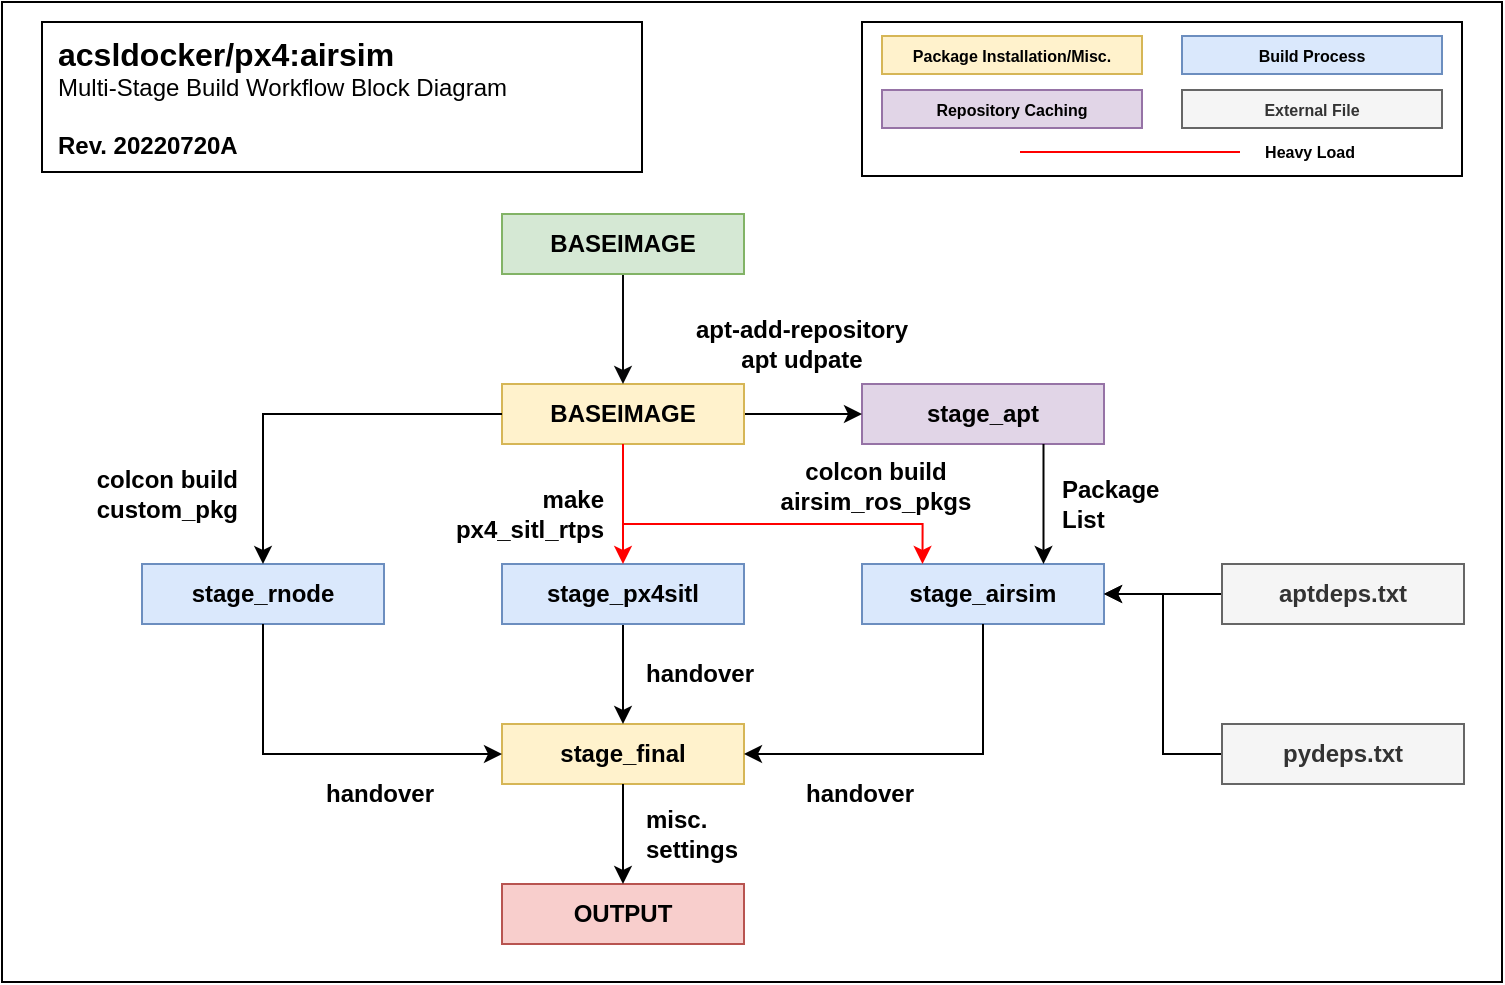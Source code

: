 <mxfile version="19.0.3" type="device"><diagram id="kaTXGrEO2rronQQT1uGz" name="페이지-1"><mxGraphModel dx="1185" dy="714" grid="1" gridSize="10" guides="1" tooltips="1" connect="1" arrows="1" fold="1" page="1" pageScale="1" pageWidth="827" pageHeight="1169" math="0" shadow="0"><root><mxCell id="0"/><mxCell id="1" parent="0"/><mxCell id="1TW13PEGN8Mymn5gheIy-78" value="" style="rounded=0;whiteSpace=wrap;html=1;fontSize=8;" parent="1" vertex="1"><mxGeometry x="20" y="10" width="750" height="490" as="geometry"/></mxCell><mxCell id="1TW13PEGN8Mymn5gheIy-71" value="&lt;font style=&quot;font-size: 16px;&quot;&gt;&lt;b&gt;acsldocker/px4:airsim&lt;/b&gt;&lt;/font&gt;&lt;br&gt;Multi-Stage Build Workflow Block Diagram&lt;br&gt;&lt;br&gt;&lt;b&gt;Rev. 20220720A&lt;/b&gt;" style="rounded=0;whiteSpace=wrap;html=1;align=left;spacingLeft=6;verticalAlign=top;" parent="1" vertex="1"><mxGeometry x="40" y="20" width="300" height="75" as="geometry"/></mxCell><mxCell id="48LjGq25ObeaybIV9xlj-44" value="" style="group" vertex="1" connectable="0" parent="1"><mxGeometry x="450" y="20" width="300" height="77" as="geometry"/></mxCell><mxCell id="1TW13PEGN8Mymn5gheIy-77" value="" style="rounded=0;whiteSpace=wrap;html=1;fontSize=8;" parent="48LjGq25ObeaybIV9xlj-44" vertex="1"><mxGeometry width="300" height="77" as="geometry"/></mxCell><mxCell id="1TW13PEGN8Mymn5gheIy-73" value="&lt;font style=&quot;font-size: 8px;&quot;&gt;Package Installation/Misc.&lt;/font&gt;" style="rounded=0;whiteSpace=wrap;html=1;fillColor=#fff2cc;strokeColor=#d6b656;fontStyle=1;fontSize=8;" parent="48LjGq25ObeaybIV9xlj-44" vertex="1"><mxGeometry x="10" y="7" width="130" height="19" as="geometry"/></mxCell><mxCell id="1TW13PEGN8Mymn5gheIy-74" value="&lt;font style=&quot;font-size: 8px;&quot;&gt;Repository Caching&lt;/font&gt;" style="rounded=0;whiteSpace=wrap;html=1;fillColor=#e1d5e7;strokeColor=#9673a6;fontStyle=1;fontSize=8;" parent="48LjGq25ObeaybIV9xlj-44" vertex="1"><mxGeometry x="10" y="34" width="130" height="19" as="geometry"/></mxCell><mxCell id="1TW13PEGN8Mymn5gheIy-75" value="Build Process" style="rounded=0;whiteSpace=wrap;html=1;fillColor=#dae8fc;strokeColor=#6c8ebf;fontStyle=1;fontSize=8;" parent="48LjGq25ObeaybIV9xlj-44" vertex="1"><mxGeometry x="160" y="7" width="130" height="19" as="geometry"/></mxCell><mxCell id="1TW13PEGN8Mymn5gheIy-76" value="External File" style="rounded=0;whiteSpace=wrap;html=1;fillColor=#f5f5f5;strokeColor=#666666;fontStyle=1;fontSize=8;fontColor=#333333;" parent="48LjGq25ObeaybIV9xlj-44" vertex="1"><mxGeometry x="160" y="34" width="130" height="19" as="geometry"/></mxCell><mxCell id="1TW13PEGN8Mymn5gheIy-81" value="" style="endArrow=none;html=1;rounded=0;fontSize=8;strokeColor=#FF0000;" parent="48LjGq25ObeaybIV9xlj-44" edge="1"><mxGeometry width="50" height="50" relative="1" as="geometry"><mxPoint x="79" y="65" as="sourcePoint"/><mxPoint x="189" y="65" as="targetPoint"/></mxGeometry></mxCell><mxCell id="1TW13PEGN8Mymn5gheIy-82" value="&lt;b&gt;Heavy Load&lt;/b&gt;" style="text;html=1;strokeColor=none;fillColor=none;align=center;verticalAlign=middle;whiteSpace=wrap;rounded=0;fontSize=8;" parent="48LjGq25ObeaybIV9xlj-44" vertex="1"><mxGeometry x="193.5" y="56.5" width="60" height="17" as="geometry"/></mxCell><mxCell id="48LjGq25ObeaybIV9xlj-48" value="" style="group" vertex="1" connectable="0" parent="1"><mxGeometry x="40" y="116" width="711" height="365" as="geometry"/></mxCell><mxCell id="48LjGq25ObeaybIV9xlj-1" value="stage_apt" style="rounded=0;whiteSpace=wrap;html=1;fillColor=#e1d5e7;strokeColor=#9673a6;fontStyle=1" vertex="1" parent="48LjGq25ObeaybIV9xlj-48"><mxGeometry x="410" y="85" width="121" height="30" as="geometry"/></mxCell><mxCell id="48LjGq25ObeaybIV9xlj-2" value="stage_airsim" style="rounded=0;whiteSpace=wrap;html=1;fillColor=#dae8fc;strokeColor=#6c8ebf;fontStyle=1" vertex="1" parent="48LjGq25ObeaybIV9xlj-48"><mxGeometry x="410" y="175" width="121" height="30" as="geometry"/></mxCell><mxCell id="48LjGq25ObeaybIV9xlj-20" style="edgeStyle=orthogonalEdgeStyle;rounded=0;orthogonalLoop=1;jettySize=auto;html=1;exitX=0.75;exitY=1;exitDx=0;exitDy=0;entryX=0.75;entryY=0;entryDx=0;entryDy=0;" edge="1" parent="48LjGq25ObeaybIV9xlj-48" source="48LjGq25ObeaybIV9xlj-1" target="48LjGq25ObeaybIV9xlj-2"><mxGeometry relative="1" as="geometry"/></mxCell><mxCell id="48LjGq25ObeaybIV9xlj-16" style="edgeStyle=orthogonalEdgeStyle;rounded=0;orthogonalLoop=1;jettySize=auto;html=1;exitX=1;exitY=0.5;exitDx=0;exitDy=0;entryX=0;entryY=0.5;entryDx=0;entryDy=0;" edge="1" parent="48LjGq25ObeaybIV9xlj-48" source="48LjGq25ObeaybIV9xlj-3" target="48LjGq25ObeaybIV9xlj-1"><mxGeometry relative="1" as="geometry"/></mxCell><mxCell id="48LjGq25ObeaybIV9xlj-21" style="edgeStyle=orthogonalEdgeStyle;rounded=0;orthogonalLoop=1;jettySize=auto;html=1;exitX=0.5;exitY=1;exitDx=0;exitDy=0;entryX=0.25;entryY=0;entryDx=0;entryDy=0;fontColor=#FF0000;strokeColor=#FF0000;" edge="1" parent="48LjGq25ObeaybIV9xlj-48" source="48LjGq25ObeaybIV9xlj-3" target="48LjGq25ObeaybIV9xlj-2"><mxGeometry relative="1" as="geometry"><Array as="points"><mxPoint x="291" y="155"/><mxPoint x="440" y="155"/></Array></mxGeometry></mxCell><mxCell id="48LjGq25ObeaybIV9xlj-3" value="BASEIMAGE" style="rounded=0;whiteSpace=wrap;html=1;fillColor=#fff2cc;strokeColor=#d6b656;fontStyle=1" vertex="1" parent="48LjGq25ObeaybIV9xlj-48"><mxGeometry x="230" y="85" width="121" height="30" as="geometry"/></mxCell><mxCell id="48LjGq25ObeaybIV9xlj-4" value="stage_rnode" style="rounded=0;whiteSpace=wrap;html=1;fillColor=#dae8fc;strokeColor=#6c8ebf;fontStyle=1" vertex="1" parent="48LjGq25ObeaybIV9xlj-48"><mxGeometry x="50" y="175" width="121" height="30" as="geometry"/></mxCell><mxCell id="48LjGq25ObeaybIV9xlj-19" style="edgeStyle=orthogonalEdgeStyle;rounded=0;orthogonalLoop=1;jettySize=auto;html=1;exitX=0;exitY=0.5;exitDx=0;exitDy=0;" edge="1" parent="48LjGq25ObeaybIV9xlj-48" source="48LjGq25ObeaybIV9xlj-3" target="48LjGq25ObeaybIV9xlj-4"><mxGeometry relative="1" as="geometry"/></mxCell><mxCell id="48LjGq25ObeaybIV9xlj-5" value="stage_final" style="rounded=0;whiteSpace=wrap;html=1;fillColor=#fff2cc;strokeColor=#d6b656;fontStyle=1" vertex="1" parent="48LjGq25ObeaybIV9xlj-48"><mxGeometry x="230" y="255" width="121" height="30" as="geometry"/></mxCell><mxCell id="48LjGq25ObeaybIV9xlj-23" style="edgeStyle=orthogonalEdgeStyle;rounded=0;orthogonalLoop=1;jettySize=auto;html=1;exitX=0.5;exitY=1;exitDx=0;exitDy=0;entryX=1;entryY=0.5;entryDx=0;entryDy=0;" edge="1" parent="48LjGq25ObeaybIV9xlj-48" source="48LjGq25ObeaybIV9xlj-2" target="48LjGq25ObeaybIV9xlj-5"><mxGeometry relative="1" as="geometry"/></mxCell><mxCell id="48LjGq25ObeaybIV9xlj-24" style="edgeStyle=orthogonalEdgeStyle;rounded=0;orthogonalLoop=1;jettySize=auto;html=1;exitX=0.5;exitY=1;exitDx=0;exitDy=0;entryX=0;entryY=0.5;entryDx=0;entryDy=0;" edge="1" parent="48LjGq25ObeaybIV9xlj-48" source="48LjGq25ObeaybIV9xlj-4" target="48LjGq25ObeaybIV9xlj-5"><mxGeometry relative="1" as="geometry"/></mxCell><mxCell id="48LjGq25ObeaybIV9xlj-22" style="edgeStyle=orthogonalEdgeStyle;rounded=0;orthogonalLoop=1;jettySize=auto;html=1;exitX=0.5;exitY=1;exitDx=0;exitDy=0;entryX=0.5;entryY=0;entryDx=0;entryDy=0;" edge="1" parent="48LjGq25ObeaybIV9xlj-48" source="48LjGq25ObeaybIV9xlj-6" target="48LjGq25ObeaybIV9xlj-5"><mxGeometry relative="1" as="geometry"/></mxCell><mxCell id="48LjGq25ObeaybIV9xlj-6" value="stage_px4sitl" style="rounded=0;whiteSpace=wrap;html=1;fillColor=#dae8fc;strokeColor=#6c8ebf;fontStyle=1" vertex="1" parent="48LjGq25ObeaybIV9xlj-48"><mxGeometry x="230" y="175" width="121" height="30" as="geometry"/></mxCell><mxCell id="48LjGq25ObeaybIV9xlj-18" style="edgeStyle=orthogonalEdgeStyle;rounded=0;orthogonalLoop=1;jettySize=auto;html=1;exitX=0.5;exitY=1;exitDx=0;exitDy=0;strokeColor=#FF0000;" edge="1" parent="48LjGq25ObeaybIV9xlj-48" source="48LjGq25ObeaybIV9xlj-3" target="48LjGq25ObeaybIV9xlj-6"><mxGeometry relative="1" as="geometry"/></mxCell><mxCell id="48LjGq25ObeaybIV9xlj-25" value="OUTPUT" style="rounded=0;whiteSpace=wrap;html=1;fillColor=#f8cecc;strokeColor=#b85450;fontStyle=1" vertex="1" parent="48LjGq25ObeaybIV9xlj-48"><mxGeometry x="230" y="335" width="121" height="30" as="geometry"/></mxCell><mxCell id="48LjGq25ObeaybIV9xlj-27" style="edgeStyle=orthogonalEdgeStyle;rounded=0;orthogonalLoop=1;jettySize=auto;html=1;exitX=0.5;exitY=1;exitDx=0;exitDy=0;" edge="1" parent="48LjGq25ObeaybIV9xlj-48" source="48LjGq25ObeaybIV9xlj-5" target="48LjGq25ObeaybIV9xlj-25"><mxGeometry relative="1" as="geometry"/></mxCell><mxCell id="48LjGq25ObeaybIV9xlj-28" value="apt-add-repository&lt;br&gt;apt udpate" style="text;html=1;strokeColor=none;fillColor=none;align=center;verticalAlign=middle;whiteSpace=wrap;rounded=0;fontStyle=1" vertex="1" parent="48LjGq25ObeaybIV9xlj-48"><mxGeometry x="325" y="50" width="110" height="30" as="geometry"/></mxCell><mxCell id="48LjGq25ObeaybIV9xlj-30" value="colcon build&lt;br&gt;custom_pkg" style="text;html=1;strokeColor=none;fillColor=none;align=right;verticalAlign=middle;whiteSpace=wrap;rounded=0;fontStyle=1;movable=1;resizable=1;rotatable=1;deletable=1;editable=1;connectable=1;" vertex="1" parent="48LjGq25ObeaybIV9xlj-48"><mxGeometry y="125" width="100" height="30" as="geometry"/></mxCell><mxCell id="48LjGq25ObeaybIV9xlj-31" value="Package List" style="text;html=1;strokeColor=none;fillColor=none;align=left;verticalAlign=middle;whiteSpace=wrap;rounded=0;fontStyle=1" vertex="1" parent="48LjGq25ObeaybIV9xlj-48"><mxGeometry x="508" y="130" width="60" height="30" as="geometry"/></mxCell><mxCell id="48LjGq25ObeaybIV9xlj-32" value="colcon build&lt;br&gt;airsim_ros_pkgs" style="text;html=1;strokeColor=none;fillColor=none;align=center;verticalAlign=middle;whiteSpace=wrap;rounded=0;fontStyle=1" vertex="1" parent="48LjGq25ObeaybIV9xlj-48"><mxGeometry x="362" y="121" width="110" height="30" as="geometry"/></mxCell><mxCell id="48LjGq25ObeaybIV9xlj-33" value="make&lt;br&gt;px4_sitl_rtps" style="text;html=1;strokeColor=none;fillColor=none;align=right;verticalAlign=middle;whiteSpace=wrap;rounded=0;fontStyle=1" vertex="1" parent="48LjGq25ObeaybIV9xlj-48"><mxGeometry x="173" y="135" width="110" height="30" as="geometry"/></mxCell><mxCell id="48LjGq25ObeaybIV9xlj-34" value="handover" style="text;html=1;strokeColor=none;fillColor=none;align=left;verticalAlign=middle;whiteSpace=wrap;rounded=0;fontStyle=1;movable=1;resizable=1;rotatable=1;deletable=1;editable=1;connectable=1;" vertex="1" parent="48LjGq25ObeaybIV9xlj-48"><mxGeometry x="300" y="215" width="60" height="30" as="geometry"/></mxCell><mxCell id="48LjGq25ObeaybIV9xlj-36" value="handover" style="text;html=1;strokeColor=none;fillColor=none;align=left;verticalAlign=middle;whiteSpace=wrap;rounded=0;fontStyle=1;movable=1;resizable=1;rotatable=1;deletable=1;editable=1;connectable=1;" vertex="1" parent="48LjGq25ObeaybIV9xlj-48"><mxGeometry x="380" y="275" width="60" height="30" as="geometry"/></mxCell><mxCell id="48LjGq25ObeaybIV9xlj-37" value="handover" style="text;html=1;strokeColor=none;fillColor=none;align=left;verticalAlign=middle;whiteSpace=wrap;rounded=0;fontStyle=1;movable=1;resizable=1;rotatable=1;deletable=1;editable=1;connectable=1;" vertex="1" parent="48LjGq25ObeaybIV9xlj-48"><mxGeometry x="140" y="275" width="60" height="30" as="geometry"/></mxCell><mxCell id="48LjGq25ObeaybIV9xlj-38" value="misc. settings" style="text;html=1;strokeColor=none;fillColor=none;align=left;verticalAlign=middle;whiteSpace=wrap;rounded=0;fontStyle=1;movable=1;resizable=1;rotatable=1;deletable=1;editable=1;connectable=1;" vertex="1" parent="48LjGq25ObeaybIV9xlj-48"><mxGeometry x="300" y="295" width="60" height="30" as="geometry"/></mxCell><mxCell id="48LjGq25ObeaybIV9xlj-42" style="edgeStyle=orthogonalEdgeStyle;rounded=0;orthogonalLoop=1;jettySize=auto;html=1;exitX=0;exitY=0.5;exitDx=0;exitDy=0;entryX=1;entryY=0.5;entryDx=0;entryDy=0;" edge="1" parent="48LjGq25ObeaybIV9xlj-48" source="48LjGq25ObeaybIV9xlj-39" target="48LjGq25ObeaybIV9xlj-2"><mxGeometry relative="1" as="geometry"/></mxCell><mxCell id="48LjGq25ObeaybIV9xlj-39" value="aptdeps.txt" style="rounded=0;whiteSpace=wrap;html=1;fillColor=#f5f5f5;strokeColor=#666666;fontStyle=1;fontColor=#333333;" vertex="1" parent="48LjGq25ObeaybIV9xlj-48"><mxGeometry x="590" y="175" width="121" height="30" as="geometry"/></mxCell><mxCell id="48LjGq25ObeaybIV9xlj-43" style="edgeStyle=orthogonalEdgeStyle;rounded=0;orthogonalLoop=1;jettySize=auto;html=1;exitX=0;exitY=0.5;exitDx=0;exitDy=0;entryX=1;entryY=0.5;entryDx=0;entryDy=0;" edge="1" parent="48LjGq25ObeaybIV9xlj-48" source="48LjGq25ObeaybIV9xlj-41" target="48LjGq25ObeaybIV9xlj-2"><mxGeometry relative="1" as="geometry"/></mxCell><mxCell id="48LjGq25ObeaybIV9xlj-41" value="pydeps.txt" style="rounded=0;whiteSpace=wrap;html=1;fillColor=#f5f5f5;strokeColor=#666666;fontStyle=1;fontColor=#333333;" vertex="1" parent="48LjGq25ObeaybIV9xlj-48"><mxGeometry x="590" y="255" width="121" height="30" as="geometry"/></mxCell><mxCell id="48LjGq25ObeaybIV9xlj-47" style="edgeStyle=orthogonalEdgeStyle;rounded=0;orthogonalLoop=1;jettySize=auto;html=1;exitX=0.5;exitY=1;exitDx=0;exitDy=0;entryX=0.5;entryY=0;entryDx=0;entryDy=0;fontColor=#FF0000;strokeColor=#060708;" edge="1" parent="48LjGq25ObeaybIV9xlj-48" source="48LjGq25ObeaybIV9xlj-46" target="48LjGq25ObeaybIV9xlj-3"><mxGeometry relative="1" as="geometry"/></mxCell><mxCell id="48LjGq25ObeaybIV9xlj-46" value="BASEIMAGE" style="rounded=0;whiteSpace=wrap;html=1;fillColor=#d5e8d4;strokeColor=#82b366;fontStyle=1" vertex="1" parent="48LjGq25ObeaybIV9xlj-48"><mxGeometry x="230" width="121" height="30" as="geometry"/></mxCell></root></mxGraphModel></diagram></mxfile>